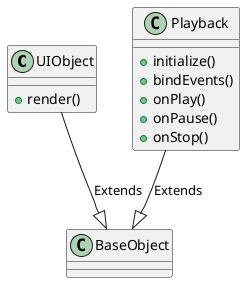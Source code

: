 @startuml
' === 7. Diagrama de Comportamento UIObject e Playback ===
' Métodos de comportamento das classes visuais UIObject e Playback.
class UIObject {
    + render()
}

class Playback {
    + initialize()
    + bindEvents()
    + onPlay()
    + onPause()
    + onStop()
}

UIObject --|> BaseObject : Extends
Playback --|> BaseObject : Extends
@enduml
